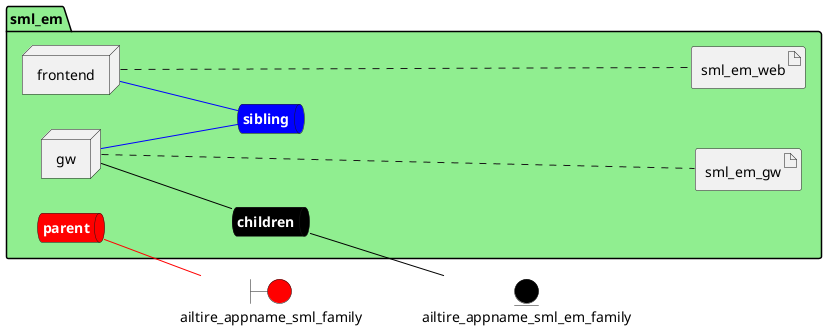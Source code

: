 @startuml

left to right direction


boundary ailtire_appname_sml_family #red


entity ailtire_appname_sml_em_family #black




package "sml_em" #lightgreen {
    queue childrennet #black [
            <b><color:white>children</color></b>
    ]
    
    childrennet -[#black]- ailtire_appname_sml_em_family
    
    queue siblingnet #blue [
            <b><color:white>sibling</color></b>
    ]
    
    queue parentnet #red [
            <b><color:white>parent</color></b>
    ]
    
    parentnet -[#red]- ailtire_appname_sml_family
    

node "frontend" as frontendService
node "gw" as gwService


        artifact "sml_em_web" as sml_em_webimage
    
        artifact "sml_em_gw" as sml_em_gwimage
    
}

frontendService -[#blue]- siblingnet

gwService -[#black]- childrennet

gwService -[#blue]- siblingnet
frontendService .... sml_em_webimage
gwService .... sml_em_gwimage


@enduml

